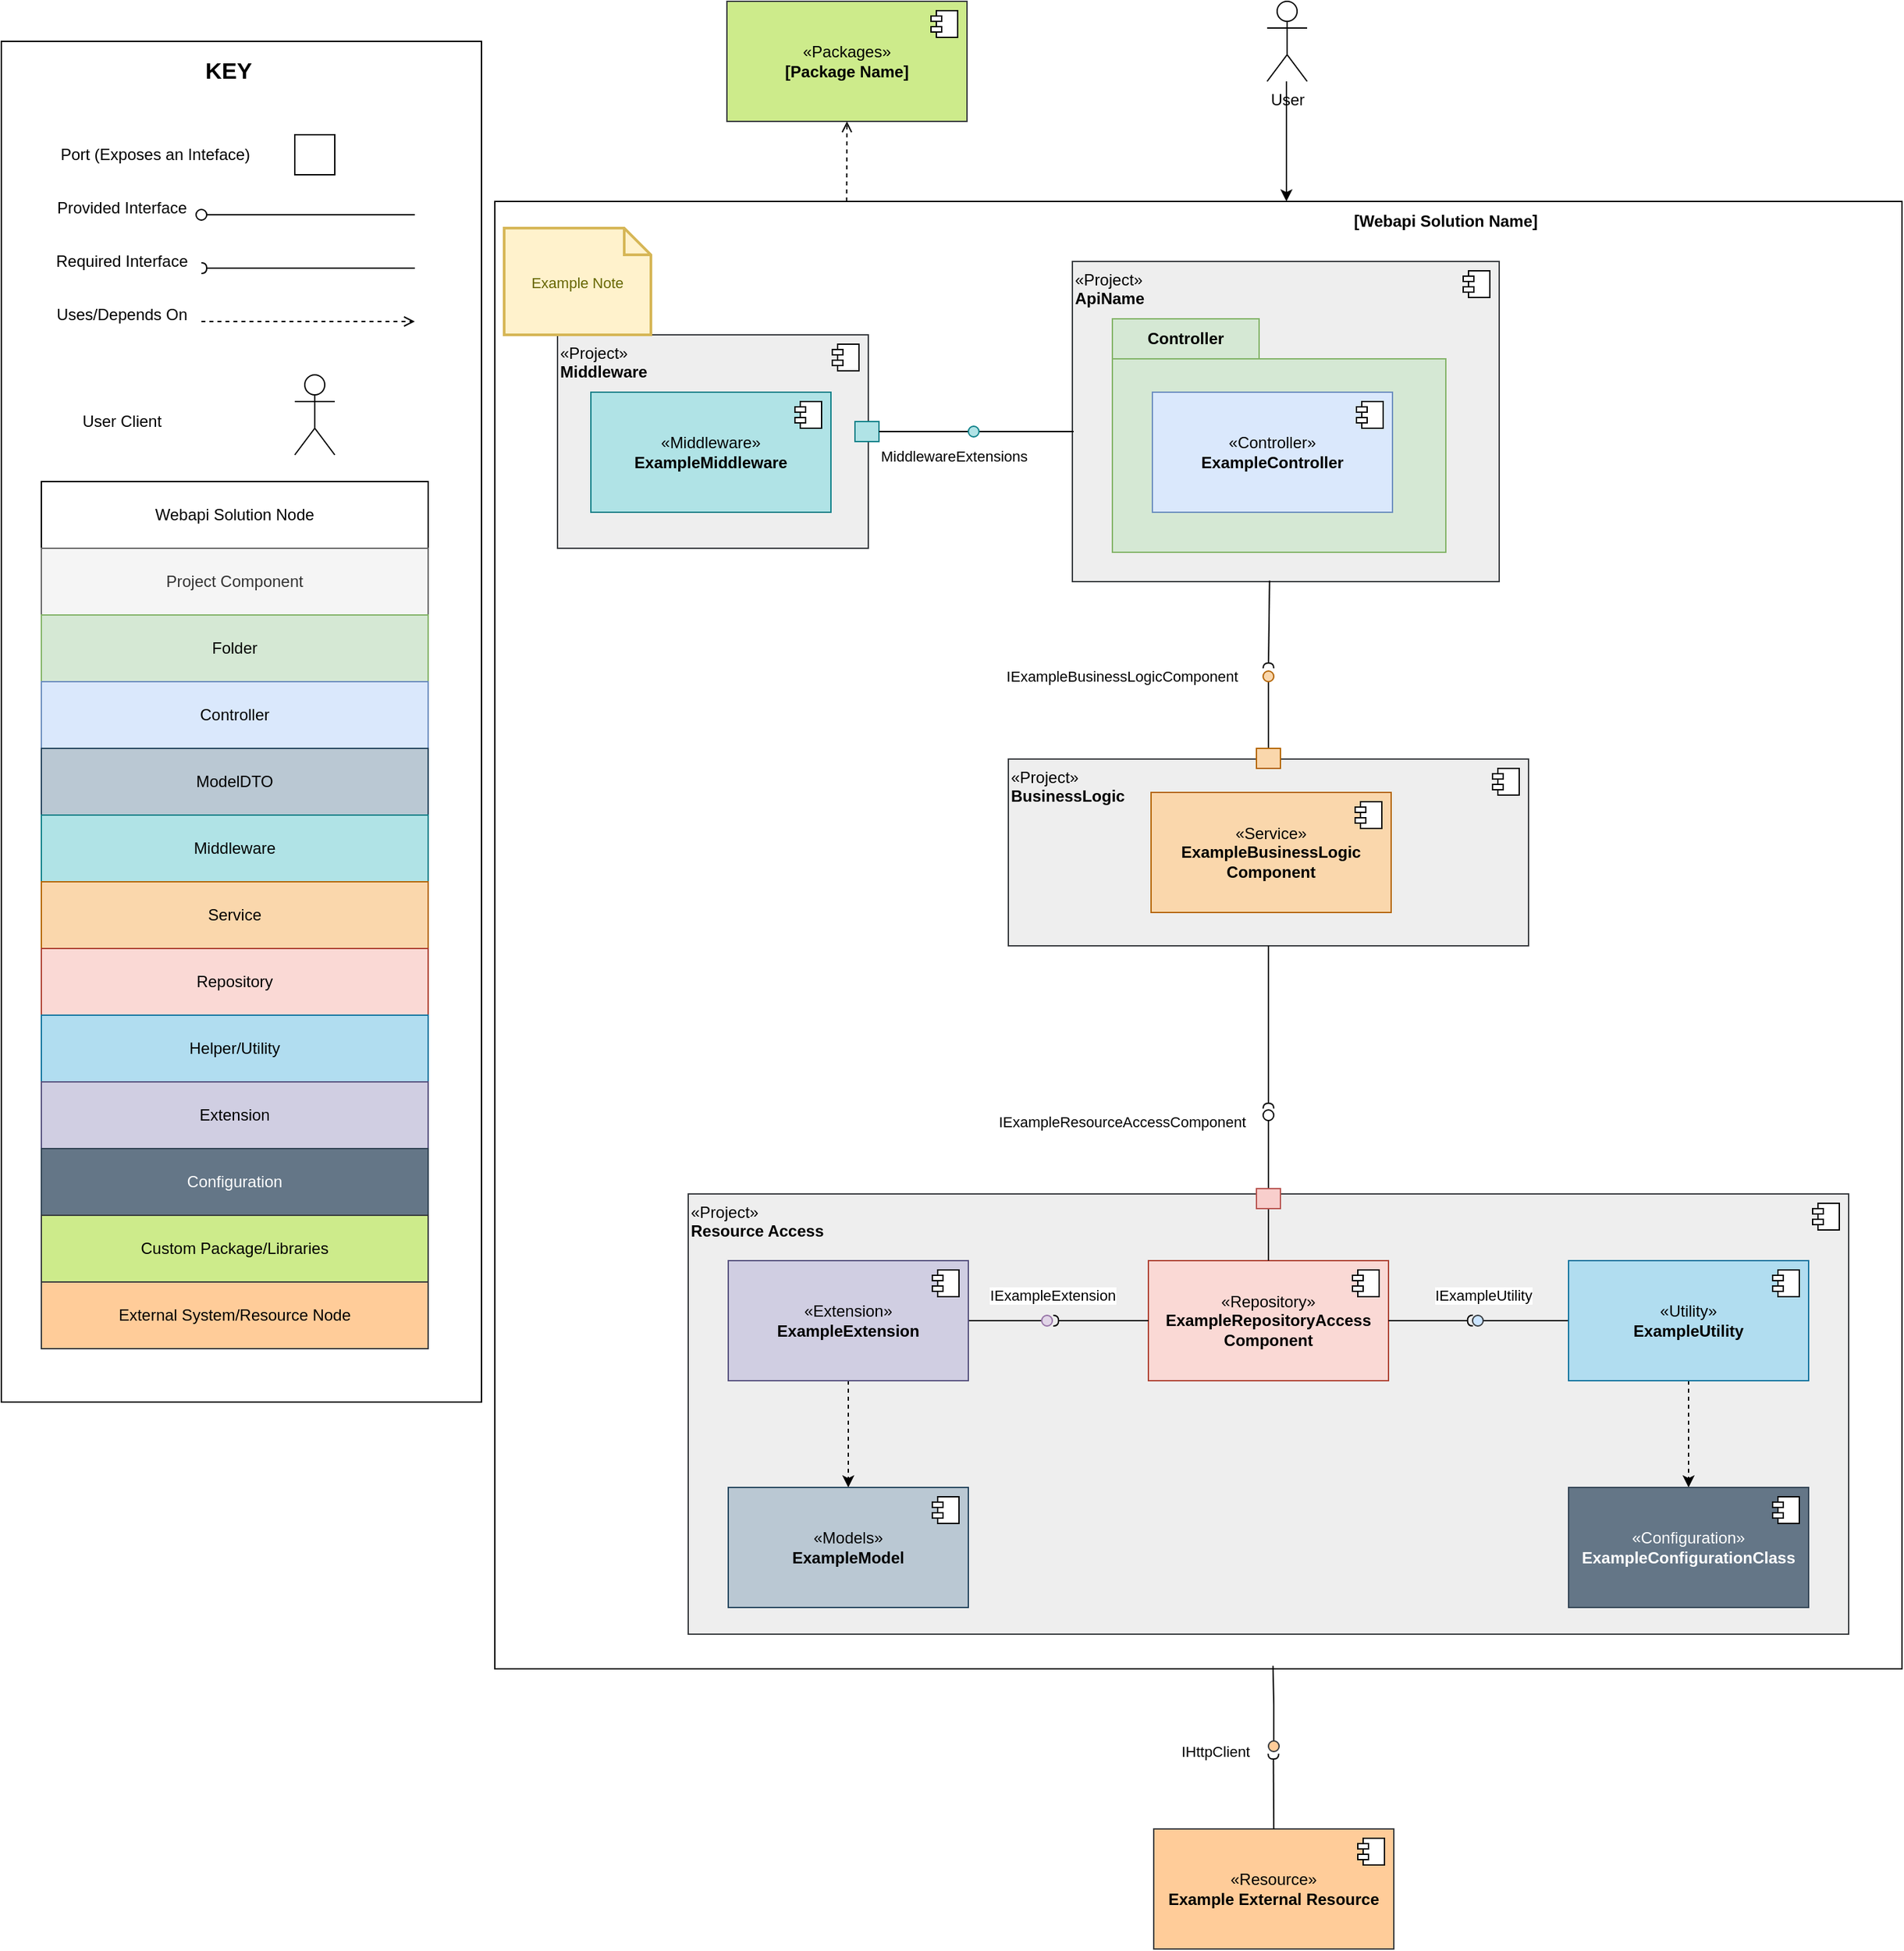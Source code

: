 <mxfile version="27.1.5">
  <diagram id="jV5ozW1_00QVZugM24id" name="WebAPI Architecture">
    <mxGraphModel dx="1625" dy="1237" grid="1" gridSize="10" guides="1" tooltips="1" connect="1" arrows="1" fold="1" page="1" pageScale="1" pageWidth="1654" pageHeight="2336" math="0" shadow="0">
      <root>
        <mxCell id="0" />
        <mxCell id="1" parent="0" />
        <mxCell id="6t8mh2gQIHkHPyh2O1n0-82" value="" style="html=1;whiteSpace=wrap;" parent="1" vertex="1">
          <mxGeometry x="20" y="110" width="360" height="1020" as="geometry" />
        </mxCell>
        <mxCell id="fG3iR0yj9XcwTM5J4ufQ-36" value="" style="edgeStyle=orthogonalEdgeStyle;rounded=0;orthogonalLoop=1;jettySize=auto;html=1;" edge="1" parent="1" source="6t8mh2gQIHkHPyh2O1n0-37">
          <mxGeometry relative="1" as="geometry">
            <mxPoint x="983.483" y="230" as="targetPoint" />
          </mxGeometry>
        </mxCell>
        <mxCell id="6t8mh2gQIHkHPyh2O1n0-37" value="User" style="shape=umlActor;verticalLabelPosition=bottom;verticalAlign=top;html=1;" parent="1" vertex="1">
          <mxGeometry x="969" y="80" width="30" height="60" as="geometry" />
        </mxCell>
        <mxCell id="6t8mh2gQIHkHPyh2O1n0-42" value="" style="ellipse;whiteSpace=wrap;html=1;align=center;aspect=fixed;fillColor=none;strokeColor=none;resizable=0;perimeter=centerPerimeter;rotatable=0;allowArrows=0;points=[];outlineConnect=1;" parent="1" vertex="1">
          <mxGeometry x="220" y="280" width="10" height="10" as="geometry" />
        </mxCell>
        <mxCell id="6t8mh2gQIHkHPyh2O1n0-43" value="" style="fontStyle=0;labelPosition=right;verticalLabelPosition=middle;align=left;verticalAlign=middle;spacingLeft=2;" parent="1" vertex="1">
          <mxGeometry x="240" y="180" width="30" height="30" as="geometry" />
        </mxCell>
        <mxCell id="6t8mh2gQIHkHPyh2O1n0-44" value="" style="html=1;verticalAlign=bottom;labelBackgroundColor=none;startArrow=oval;startFill=0;startSize=8;endArrow=none;rounded=0;" parent="1" edge="1">
          <mxGeometry x="-1" y="3" relative="1" as="geometry">
            <mxPoint x="170" y="240" as="sourcePoint" />
            <mxPoint x="330" y="240" as="targetPoint" />
            <mxPoint as="offset" />
          </mxGeometry>
        </mxCell>
        <mxCell id="6t8mh2gQIHkHPyh2O1n0-45" value="" style="html=1;verticalAlign=bottom;labelBackgroundColor=none;startArrow=halfCircle;startFill=0;startSize=2;endArrow=none;rounded=0;" parent="1" edge="1">
          <mxGeometry x="-1" y="3" relative="1" as="geometry">
            <mxPoint x="170" y="280" as="sourcePoint" />
            <mxPoint x="330" y="280" as="targetPoint" />
          </mxGeometry>
        </mxCell>
        <mxCell id="6t8mh2gQIHkHPyh2O1n0-55" value="«Packages»&lt;br&gt;&lt;b&gt;[Package Name]&lt;/b&gt;" style="html=1;dropTarget=0;whiteSpace=wrap;fillColor=#cdeb8b;strokeColor=#36393d;" parent="1" vertex="1">
          <mxGeometry x="564" y="80" width="180" height="90" as="geometry" />
        </mxCell>
        <mxCell id="6t8mh2gQIHkHPyh2O1n0-56" value="" style="shape=module;jettyWidth=8;jettyHeight=4;" parent="6t8mh2gQIHkHPyh2O1n0-55" vertex="1">
          <mxGeometry x="1" width="20" height="20" relative="1" as="geometry">
            <mxPoint x="-27" y="7" as="offset" />
          </mxGeometry>
        </mxCell>
        <mxCell id="6t8mh2gQIHkHPyh2O1n0-57" value="" style="endArrow=open;html=1;rounded=0;align=center;verticalAlign=bottom;dashed=1;endFill=0;labelBackgroundColor=none;" parent="1" edge="1">
          <mxGeometry relative="1" as="geometry">
            <mxPoint x="170" y="320" as="sourcePoint" />
            <mxPoint x="330" y="320" as="targetPoint" />
          </mxGeometry>
        </mxCell>
        <mxCell id="6t8mh2gQIHkHPyh2O1n0-59" value="Port (Exposes an Inteface)" style="text;html=1;align=center;verticalAlign=middle;resizable=0;points=[];autosize=1;strokeColor=none;fillColor=none;" parent="1" vertex="1">
          <mxGeometry x="50" y="180" width="170" height="30" as="geometry" />
        </mxCell>
        <mxCell id="6t8mh2gQIHkHPyh2O1n0-62" value="Provided Interface" style="text;html=1;align=center;verticalAlign=middle;resizable=0;points=[];autosize=1;strokeColor=none;fillColor=none;" parent="1" vertex="1">
          <mxGeometry x="50" y="220" width="120" height="30" as="geometry" />
        </mxCell>
        <mxCell id="6t8mh2gQIHkHPyh2O1n0-64" value="Required Interface" style="text;html=1;align=center;verticalAlign=middle;resizable=0;points=[];autosize=1;strokeColor=none;fillColor=none;" parent="1" vertex="1">
          <mxGeometry x="50" y="260" width="120" height="30" as="geometry" />
        </mxCell>
        <mxCell id="6t8mh2gQIHkHPyh2O1n0-65" value="Uses/Depends On" style="text;html=1;align=center;verticalAlign=middle;resizable=0;points=[];autosize=1;strokeColor=none;fillColor=none;" parent="1" vertex="1">
          <mxGeometry x="50" y="300" width="120" height="30" as="geometry" />
        </mxCell>
        <mxCell id="6t8mh2gQIHkHPyh2O1n0-66" value="" style="shape=umlActor;verticalLabelPosition=bottom;verticalAlign=top;html=1;" parent="1" vertex="1">
          <mxGeometry x="240" y="360" width="30" height="60" as="geometry" />
        </mxCell>
        <mxCell id="6t8mh2gQIHkHPyh2O1n0-67" value="User Client" style="text;html=1;align=center;verticalAlign=middle;resizable=0;points=[];autosize=1;strokeColor=none;fillColor=none;" parent="1" vertex="1">
          <mxGeometry x="70" y="380" width="80" height="30" as="geometry" />
        </mxCell>
        <mxCell id="6t8mh2gQIHkHPyh2O1n0-68" value="Webapi Solution Node" style="html=1;whiteSpace=wrap;" parent="1" vertex="1">
          <mxGeometry x="50" y="440" width="290" height="50" as="geometry" />
        </mxCell>
        <mxCell id="6t8mh2gQIHkHPyh2O1n0-69" value="Project Component" style="html=1;whiteSpace=wrap;fillColor=#f5f5f5;fontColor=#333333;strokeColor=#666666;" parent="1" vertex="1">
          <mxGeometry x="50" y="490" width="290" height="50" as="geometry" />
        </mxCell>
        <mxCell id="6t8mh2gQIHkHPyh2O1n0-70" value="Folder" style="html=1;whiteSpace=wrap;fillColor=#d5e8d4;strokeColor=#82b366;" parent="1" vertex="1">
          <mxGeometry x="50" y="540" width="290" height="50" as="geometry" />
        </mxCell>
        <mxCell id="6t8mh2gQIHkHPyh2O1n0-71" value="Controller" style="html=1;whiteSpace=wrap;fillColor=#dae8fc;strokeColor=#6c8ebf;" parent="1" vertex="1">
          <mxGeometry x="50" y="590" width="290" height="50" as="geometry" />
        </mxCell>
        <mxCell id="6t8mh2gQIHkHPyh2O1n0-72" value="ModelDTO" style="html=1;whiteSpace=wrap;fillColor=#bac8d3;strokeColor=#23445d;" parent="1" vertex="1">
          <mxGeometry x="50" y="640" width="290" height="50" as="geometry" />
        </mxCell>
        <mxCell id="6t8mh2gQIHkHPyh2O1n0-73" value="Middleware" style="html=1;whiteSpace=wrap;fillColor=#b0e3e6;strokeColor=#0e8088;" parent="1" vertex="1">
          <mxGeometry x="50" y="690" width="290" height="50" as="geometry" />
        </mxCell>
        <mxCell id="6t8mh2gQIHkHPyh2O1n0-74" value="Service" style="html=1;whiteSpace=wrap;fillColor=#fad7ac;strokeColor=#b46504;" parent="1" vertex="1">
          <mxGeometry x="50" y="740" width="290" height="50" as="geometry" />
        </mxCell>
        <mxCell id="6t8mh2gQIHkHPyh2O1n0-75" value="Repository" style="html=1;whiteSpace=wrap;fillColor=#fad9d5;strokeColor=#ae4132;" parent="1" vertex="1">
          <mxGeometry x="50" y="790" width="290" height="50" as="geometry" />
        </mxCell>
        <mxCell id="6t8mh2gQIHkHPyh2O1n0-76" value="Helper/Utility" style="html=1;whiteSpace=wrap;fillColor=#b1ddf0;strokeColor=#10739e;" parent="1" vertex="1">
          <mxGeometry x="50" y="840" width="290" height="50" as="geometry" />
        </mxCell>
        <mxCell id="6t8mh2gQIHkHPyh2O1n0-77" value="Extension" style="html=1;whiteSpace=wrap;fillColor=#d0cee2;strokeColor=#56517e;" parent="1" vertex="1">
          <mxGeometry x="50" y="890" width="290" height="50" as="geometry" />
        </mxCell>
        <mxCell id="6t8mh2gQIHkHPyh2O1n0-78" value="Configuration" style="html=1;whiteSpace=wrap;fillColor=#647687;strokeColor=#314354;fontColor=#ffffff;" parent="1" vertex="1">
          <mxGeometry x="50" y="940" width="290" height="50" as="geometry" />
        </mxCell>
        <mxCell id="6t8mh2gQIHkHPyh2O1n0-79" value="Custom Package/Libraries" style="html=1;whiteSpace=wrap;fillColor=#cdeb8b;strokeColor=#36393d;" parent="1" vertex="1">
          <mxGeometry x="50" y="990" width="290" height="50" as="geometry" />
        </mxCell>
        <mxCell id="6t8mh2gQIHkHPyh2O1n0-80" value="External System/Resource Node" style="html=1;whiteSpace=wrap;fillColor=#ffcc99;strokeColor=#36393d;" parent="1" vertex="1">
          <mxGeometry x="50" y="1040" width="290" height="50" as="geometry" />
        </mxCell>
        <mxCell id="6t8mh2gQIHkHPyh2O1n0-81" value="&lt;b&gt;&lt;font style=&quot;font-size: 17px;&quot;&gt;KEY&lt;/font&gt;&lt;/b&gt;" style="text;html=1;align=center;verticalAlign=middle;resizable=0;points=[];autosize=1;strokeColor=none;fillColor=none;" parent="1" vertex="1">
          <mxGeometry x="160" y="118" width="60" height="30" as="geometry" />
        </mxCell>
        <mxCell id="fG3iR0yj9XcwTM5J4ufQ-1" value="" style="rounded=0;whiteSpace=wrap;html=1;" vertex="1" parent="1">
          <mxGeometry x="390" y="230" width="1055" height="1100" as="geometry" />
        </mxCell>
        <mxCell id="fG3iR0yj9XcwTM5J4ufQ-21" value="«Project»&lt;br&gt;&lt;b&gt;Resource Access&lt;/b&gt;" style="html=1;dropTarget=0;whiteSpace=wrap;align=left;verticalAlign=top;fillColor=#eeeeee;strokeColor=#36393d;" vertex="1" parent="1">
          <mxGeometry x="535" y="974" width="870" height="330" as="geometry" />
        </mxCell>
        <mxCell id="fG3iR0yj9XcwTM5J4ufQ-22" value="" style="shape=module;jettyWidth=8;jettyHeight=4;" vertex="1" parent="fG3iR0yj9XcwTM5J4ufQ-21">
          <mxGeometry x="1" width="20" height="20" relative="1" as="geometry">
            <mxPoint x="-27" y="7" as="offset" />
          </mxGeometry>
        </mxCell>
        <mxCell id="fG3iR0yj9XcwTM5J4ufQ-8" value="«Repository»&lt;br&gt;&lt;b&gt;ExampleRepositoryAccess Component&lt;/b&gt;" style="html=1;dropTarget=0;whiteSpace=wrap;fillColor=#fad9d5;strokeColor=#ae4132;" vertex="1" parent="1">
          <mxGeometry x="880" y="1024" width="180" height="90" as="geometry" />
        </mxCell>
        <mxCell id="fG3iR0yj9XcwTM5J4ufQ-9" value="" style="shape=module;jettyWidth=8;jettyHeight=4;" vertex="1" parent="fG3iR0yj9XcwTM5J4ufQ-8">
          <mxGeometry x="1" width="20" height="20" relative="1" as="geometry">
            <mxPoint x="-27" y="7" as="offset" />
          </mxGeometry>
        </mxCell>
        <mxCell id="fG3iR0yj9XcwTM5J4ufQ-65" value="" style="edgeStyle=orthogonalEdgeStyle;rounded=0;orthogonalLoop=1;jettySize=auto;html=1;dashed=1;" edge="1" parent="1" source="fG3iR0yj9XcwTM5J4ufQ-10" target="fG3iR0yj9XcwTM5J4ufQ-16">
          <mxGeometry relative="1" as="geometry" />
        </mxCell>
        <mxCell id="fG3iR0yj9XcwTM5J4ufQ-70" value="" style="edgeStyle=orthogonalEdgeStyle;rounded=0;orthogonalLoop=1;jettySize=auto;html=1;endArrow=none;startFill=0;" edge="1" parent="1" source="fG3iR0yj9XcwTM5J4ufQ-10" target="fG3iR0yj9XcwTM5J4ufQ-49">
          <mxGeometry relative="1" as="geometry" />
        </mxCell>
        <mxCell id="fG3iR0yj9XcwTM5J4ufQ-71" value="IExampleUtility" style="edgeLabel;html=1;align=center;verticalAlign=middle;resizable=0;points=[];" vertex="1" connectable="0" parent="fG3iR0yj9XcwTM5J4ufQ-70">
          <mxGeometry x="0.137" relative="1" as="geometry">
            <mxPoint x="-28" y="-19" as="offset" />
          </mxGeometry>
        </mxCell>
        <mxCell id="fG3iR0yj9XcwTM5J4ufQ-10" value="«Utility»&lt;br&gt;&lt;b&gt;ExampleUtility&lt;/b&gt;" style="html=1;dropTarget=0;whiteSpace=wrap;fillColor=#b1ddf0;strokeColor=#10739e;" vertex="1" parent="1">
          <mxGeometry x="1195" y="1024" width="180" height="90" as="geometry" />
        </mxCell>
        <mxCell id="fG3iR0yj9XcwTM5J4ufQ-11" value="" style="shape=module;jettyWidth=8;jettyHeight=4;" vertex="1" parent="fG3iR0yj9XcwTM5J4ufQ-10">
          <mxGeometry x="1" width="20" height="20" relative="1" as="geometry">
            <mxPoint x="-27" y="7" as="offset" />
          </mxGeometry>
        </mxCell>
        <mxCell id="fG3iR0yj9XcwTM5J4ufQ-25" value="«Project»&lt;br&gt;&lt;b&gt;BusinessLogic&lt;/b&gt;" style="html=1;dropTarget=0;whiteSpace=wrap;align=left;verticalAlign=top;fillColor=#eeeeee;strokeColor=#36393d;" vertex="1" parent="1">
          <mxGeometry x="775" y="648" width="390" height="140" as="geometry" />
        </mxCell>
        <mxCell id="fG3iR0yj9XcwTM5J4ufQ-26" value="" style="shape=module;jettyWidth=8;jettyHeight=4;" vertex="1" parent="fG3iR0yj9XcwTM5J4ufQ-25">
          <mxGeometry x="1" width="20" height="20" relative="1" as="geometry">
            <mxPoint x="-27" y="7" as="offset" />
          </mxGeometry>
        </mxCell>
        <mxCell id="fG3iR0yj9XcwTM5J4ufQ-57" value="" style="edgeStyle=orthogonalEdgeStyle;rounded=0;orthogonalLoop=1;jettySize=auto;html=1;endArrow=none;startFill=0;" edge="1" parent="1" source="fG3iR0yj9XcwTM5J4ufQ-12" target="fG3iR0yj9XcwTM5J4ufQ-48">
          <mxGeometry relative="1" as="geometry" />
        </mxCell>
        <mxCell id="fG3iR0yj9XcwTM5J4ufQ-66" value="" style="edgeStyle=orthogonalEdgeStyle;rounded=0;orthogonalLoop=1;jettySize=auto;html=1;dashed=1;" edge="1" parent="1" source="fG3iR0yj9XcwTM5J4ufQ-12" target="fG3iR0yj9XcwTM5J4ufQ-14">
          <mxGeometry relative="1" as="geometry" />
        </mxCell>
        <mxCell id="fG3iR0yj9XcwTM5J4ufQ-12" value="«Extension»&lt;br&gt;&lt;b&gt;ExampleExtension&lt;/b&gt;" style="html=1;dropTarget=0;whiteSpace=wrap;fillColor=#d0cee2;strokeColor=#56517e;" vertex="1" parent="1">
          <mxGeometry x="565" y="1024" width="180" height="90" as="geometry" />
        </mxCell>
        <mxCell id="fG3iR0yj9XcwTM5J4ufQ-13" value="" style="shape=module;jettyWidth=8;jettyHeight=4;" vertex="1" parent="fG3iR0yj9XcwTM5J4ufQ-12">
          <mxGeometry x="1" width="20" height="20" relative="1" as="geometry">
            <mxPoint x="-27" y="7" as="offset" />
          </mxGeometry>
        </mxCell>
        <mxCell id="fG3iR0yj9XcwTM5J4ufQ-14" value="«Models»&lt;br&gt;&lt;b&gt;ExampleModel&lt;/b&gt;" style="html=1;dropTarget=0;whiteSpace=wrap;fillColor=#bac8d3;strokeColor=#23445d;" vertex="1" parent="1">
          <mxGeometry x="565" y="1194" width="180" height="90" as="geometry" />
        </mxCell>
        <mxCell id="fG3iR0yj9XcwTM5J4ufQ-15" value="" style="shape=module;jettyWidth=8;jettyHeight=4;" vertex="1" parent="fG3iR0yj9XcwTM5J4ufQ-14">
          <mxGeometry x="1" width="20" height="20" relative="1" as="geometry">
            <mxPoint x="-27" y="7" as="offset" />
          </mxGeometry>
        </mxCell>
        <mxCell id="fG3iR0yj9XcwTM5J4ufQ-16" value="«Configuration»&lt;br&gt;&lt;b&gt;ExampleConfigurationClass&lt;/b&gt;" style="html=1;dropTarget=0;whiteSpace=wrap;fillColor=#647687;strokeColor=#314354;fontColor=#ffffff;" vertex="1" parent="1">
          <mxGeometry x="1195" y="1194" width="180" height="90" as="geometry" />
        </mxCell>
        <mxCell id="fG3iR0yj9XcwTM5J4ufQ-17" value="" style="shape=module;jettyWidth=8;jettyHeight=4;" vertex="1" parent="fG3iR0yj9XcwTM5J4ufQ-16">
          <mxGeometry x="1" width="20" height="20" relative="1" as="geometry">
            <mxPoint x="-27" y="7" as="offset" />
          </mxGeometry>
        </mxCell>
        <mxCell id="fG3iR0yj9XcwTM5J4ufQ-18" value="«Resource»&lt;br&gt;&lt;b&gt;Example External Resource&lt;/b&gt;" style="html=1;dropTarget=0;whiteSpace=wrap;fillColor=#ffcc99;strokeColor=#36393d;" vertex="1" parent="1">
          <mxGeometry x="884" y="1450" width="180" height="90" as="geometry" />
        </mxCell>
        <mxCell id="fG3iR0yj9XcwTM5J4ufQ-19" value="" style="shape=module;jettyWidth=8;jettyHeight=4;" vertex="1" parent="fG3iR0yj9XcwTM5J4ufQ-18">
          <mxGeometry x="1" width="20" height="20" relative="1" as="geometry">
            <mxPoint x="-27" y="7" as="offset" />
          </mxGeometry>
        </mxCell>
        <mxCell id="fG3iR0yj9XcwTM5J4ufQ-6" value="«Service»&lt;br&gt;&lt;b&gt;ExampleBusinessLogic Component&lt;/b&gt;" style="html=1;dropTarget=0;whiteSpace=wrap;fillColor=#fad7ac;strokeColor=#b46504;" vertex="1" parent="1">
          <mxGeometry x="882" y="673" width="180" height="90" as="geometry" />
        </mxCell>
        <mxCell id="fG3iR0yj9XcwTM5J4ufQ-7" value="" style="shape=module;jettyWidth=8;jettyHeight=4;" vertex="1" parent="fG3iR0yj9XcwTM5J4ufQ-6">
          <mxGeometry x="1" width="20" height="20" relative="1" as="geometry">
            <mxPoint x="-27" y="7" as="offset" />
          </mxGeometry>
        </mxCell>
        <mxCell id="fG3iR0yj9XcwTM5J4ufQ-30" value="«Project»&lt;br&gt;&lt;b&gt;Middleware&lt;/b&gt;" style="html=1;dropTarget=0;whiteSpace=wrap;align=left;verticalAlign=top;fillColor=#eeeeee;strokeColor=#36393d;" vertex="1" parent="1">
          <mxGeometry x="437" y="330" width="233" height="160" as="geometry" />
        </mxCell>
        <mxCell id="fG3iR0yj9XcwTM5J4ufQ-31" value="" style="shape=module;jettyWidth=8;jettyHeight=4;" vertex="1" parent="fG3iR0yj9XcwTM5J4ufQ-30">
          <mxGeometry x="1" width="20" height="20" relative="1" as="geometry">
            <mxPoint x="-27" y="7" as="offset" />
          </mxGeometry>
        </mxCell>
        <mxCell id="fG3iR0yj9XcwTM5J4ufQ-2" value="«Middleware»&lt;br&gt;&lt;div&gt;&lt;b&gt;ExampleMiddleware&lt;/b&gt;&lt;/div&gt;" style="html=1;dropTarget=0;whiteSpace=wrap;fillColor=#b0e3e6;strokeColor=#0e8088;" vertex="1" parent="1">
          <mxGeometry x="462" y="373" width="180" height="90" as="geometry" />
        </mxCell>
        <mxCell id="fG3iR0yj9XcwTM5J4ufQ-3" value="" style="shape=module;jettyWidth=8;jettyHeight=4;" vertex="1" parent="fG3iR0yj9XcwTM5J4ufQ-2">
          <mxGeometry x="1" width="20" height="20" relative="1" as="geometry">
            <mxPoint x="-27" y="7" as="offset" />
          </mxGeometry>
        </mxCell>
        <mxCell id="fG3iR0yj9XcwTM5J4ufQ-32" value="«Project»&lt;br&gt;&lt;b&gt;ApiName&lt;/b&gt;" style="html=1;dropTarget=0;whiteSpace=wrap;align=left;verticalAlign=top;fillColor=#eeeeee;strokeColor=#36393d;" vertex="1" parent="1">
          <mxGeometry x="823" y="275" width="320" height="240" as="geometry" />
        </mxCell>
        <mxCell id="fG3iR0yj9XcwTM5J4ufQ-33" value="" style="shape=module;jettyWidth=8;jettyHeight=4;" vertex="1" parent="fG3iR0yj9XcwTM5J4ufQ-32">
          <mxGeometry x="1" width="20" height="20" relative="1" as="geometry">
            <mxPoint x="-27" y="7" as="offset" />
          </mxGeometry>
        </mxCell>
        <mxCell id="fG3iR0yj9XcwTM5J4ufQ-28" value="Controller" style="shape=folder;fontStyle=1;tabWidth=110;tabHeight=30;tabPosition=left;html=1;boundedLbl=1;labelInHeader=1;container=1;collapsible=0;whiteSpace=wrap;fillColor=#d5e8d4;strokeColor=#82b366;" vertex="1" parent="1">
          <mxGeometry x="853" y="318" width="250" height="175" as="geometry" />
        </mxCell>
        <mxCell id="fG3iR0yj9XcwTM5J4ufQ-29" value="" style="html=1;strokeColor=none;resizeWidth=1;resizeHeight=1;fillColor=none;part=1;connectable=0;allowArrows=0;deletable=0;whiteSpace=wrap;" vertex="1" parent="fG3iR0yj9XcwTM5J4ufQ-28">
          <mxGeometry width="250" height="122.5" relative="1" as="geometry">
            <mxPoint y="30" as="offset" />
          </mxGeometry>
        </mxCell>
        <mxCell id="fG3iR0yj9XcwTM5J4ufQ-4" value="«Controller»&lt;br&gt;&lt;b&gt;ExampleController&lt;/b&gt;" style="html=1;dropTarget=0;whiteSpace=wrap;fillColor=#dae8fc;strokeColor=#6c8ebf;" vertex="1" parent="1">
          <mxGeometry x="883" y="373" width="180" height="90" as="geometry" />
        </mxCell>
        <mxCell id="fG3iR0yj9XcwTM5J4ufQ-5" value="" style="shape=module;jettyWidth=8;jettyHeight=4;" vertex="1" parent="fG3iR0yj9XcwTM5J4ufQ-4">
          <mxGeometry x="1" width="20" height="20" relative="1" as="geometry">
            <mxPoint x="-27" y="7" as="offset" />
          </mxGeometry>
        </mxCell>
        <mxCell id="fG3iR0yj9XcwTM5J4ufQ-34" value="&lt;font style=&quot;font-size: 11px;&quot;&gt;Example Note&lt;/font&gt;" style="shape=note;strokeWidth=2;fontSize=14;size=20;whiteSpace=wrap;html=1;fillColor=#fff2cc;strokeColor=#d6b656;fontColor=#666600;" vertex="1" parent="1">
          <mxGeometry x="397" y="250" width="110.0" height="80" as="geometry" />
        </mxCell>
        <mxCell id="fG3iR0yj9XcwTM5J4ufQ-35" value="" style="endArrow=open;html=1;rounded=0;align=center;verticalAlign=bottom;dashed=1;endFill=0;labelBackgroundColor=none;entryX=0.5;entryY=1;entryDx=0;entryDy=0;exitX=0.25;exitY=0;exitDx=0;exitDy=0;" edge="1" parent="1" source="fG3iR0yj9XcwTM5J4ufQ-1" target="6t8mh2gQIHkHPyh2O1n0-55">
          <mxGeometry relative="1" as="geometry">
            <mxPoint x="643" y="270" as="sourcePoint" />
            <mxPoint x="803" y="270" as="targetPoint" />
          </mxGeometry>
        </mxCell>
        <mxCell id="fG3iR0yj9XcwTM5J4ufQ-37" value="&lt;b&gt;[Webapi Solution Name]&lt;/b&gt;" style="text;strokeColor=none;align=center;fillColor=none;html=1;verticalAlign=middle;whiteSpace=wrap;rounded=0;" vertex="1" parent="1">
          <mxGeometry x="1023" y="230" width="160" height="30" as="geometry" />
        </mxCell>
        <mxCell id="fG3iR0yj9XcwTM5J4ufQ-38" value="" style="html=1;rounded=0;fillColor=#b0e3e6;strokeColor=#0e8088;" vertex="1" parent="1">
          <mxGeometry x="660" y="395" width="18" height="15" as="geometry" />
        </mxCell>
        <mxCell id="fG3iR0yj9XcwTM5J4ufQ-39" value="" style="endArrow=none;html=1;rounded=0;align=center;verticalAlign=top;endFill=0;labelBackgroundColor=none;endSize=2;" edge="1" source="fG3iR0yj9XcwTM5J4ufQ-38" target="fG3iR0yj9XcwTM5J4ufQ-40" parent="1">
          <mxGeometry relative="1" as="geometry" />
        </mxCell>
        <mxCell id="fG3iR0yj9XcwTM5J4ufQ-42" value="MiddlewareExtensions" style="edgeLabel;html=1;align=center;verticalAlign=middle;resizable=0;points=[];" vertex="1" connectable="0" parent="fG3iR0yj9XcwTM5J4ufQ-39">
          <mxGeometry x="0.022" y="-3" relative="1" as="geometry">
            <mxPoint x="22" y="15" as="offset" />
          </mxGeometry>
        </mxCell>
        <mxCell id="fG3iR0yj9XcwTM5J4ufQ-41" value="" style="edgeStyle=orthogonalEdgeStyle;rounded=0;orthogonalLoop=1;jettySize=auto;html=1;entryX=0.003;entryY=0.531;entryDx=0;entryDy=0;entryPerimeter=0;endArrow=none;startFill=0;" edge="1" parent="1" source="fG3iR0yj9XcwTM5J4ufQ-40" target="fG3iR0yj9XcwTM5J4ufQ-32">
          <mxGeometry relative="1" as="geometry" />
        </mxCell>
        <mxCell id="fG3iR0yj9XcwTM5J4ufQ-40" value="" style="ellipse;html=1;fontSize=11;align=center;fillColor=#b0e3e6;points=[];aspect=fixed;resizable=0;verticalAlign=bottom;labelPosition=center;verticalLabelPosition=top;flipH=1;strokeColor=#0e8088;" vertex="1" parent="1">
          <mxGeometry x="745" y="398.5" width="8" height="8" as="geometry" />
        </mxCell>
        <mxCell id="fG3iR0yj9XcwTM5J4ufQ-51" value="" style="edgeStyle=orthogonalEdgeStyle;rounded=0;orthogonalLoop=1;jettySize=auto;html=1;endArrow=none;startFill=0;" edge="1" parent="1" source="fG3iR0yj9XcwTM5J4ufQ-45" target="fG3iR0yj9XcwTM5J4ufQ-47">
          <mxGeometry relative="1" as="geometry" />
        </mxCell>
        <mxCell id="fG3iR0yj9XcwTM5J4ufQ-52" value="IExampleResourceAccessComponent" style="edgeLabel;html=1;align=center;verticalAlign=middle;resizable=0;points=[];" vertex="1" connectable="0" parent="fG3iR0yj9XcwTM5J4ufQ-51">
          <mxGeometry x="0.435" y="-1" relative="1" as="geometry">
            <mxPoint x="-111" y="-14" as="offset" />
          </mxGeometry>
        </mxCell>
        <mxCell id="fG3iR0yj9XcwTM5J4ufQ-60" value="" style="edgeStyle=orthogonalEdgeStyle;rounded=0;orthogonalLoop=1;jettySize=auto;html=1;endArrow=none;startFill=0;" edge="1" parent="1" source="fG3iR0yj9XcwTM5J4ufQ-45" target="fG3iR0yj9XcwTM5J4ufQ-8">
          <mxGeometry relative="1" as="geometry" />
        </mxCell>
        <mxCell id="fG3iR0yj9XcwTM5J4ufQ-45" value="" style="html=1;rounded=0;fillColor=#f8cecc;strokeColor=#b85450;" vertex="1" parent="1">
          <mxGeometry x="961" y="970" width="18" height="15" as="geometry" />
        </mxCell>
        <mxCell id="fG3iR0yj9XcwTM5J4ufQ-55" value="" style="edgeStyle=orthogonalEdgeStyle;rounded=0;orthogonalLoop=1;jettySize=auto;html=1;endArrow=none;startFill=0;" edge="1" parent="1" source="fG3iR0yj9XcwTM5J4ufQ-46" target="fG3iR0yj9XcwTM5J4ufQ-53">
          <mxGeometry relative="1" as="geometry" />
        </mxCell>
        <mxCell id="fG3iR0yj9XcwTM5J4ufQ-67" value="IExampleBusinessLogicComponent" style="edgeLabel;html=1;align=center;verticalAlign=middle;resizable=0;points=[];" vertex="1" connectable="0" parent="fG3iR0yj9XcwTM5J4ufQ-55">
          <mxGeometry x="0.053" y="2" relative="1" as="geometry">
            <mxPoint x="-108" y="-28" as="offset" />
          </mxGeometry>
        </mxCell>
        <mxCell id="fG3iR0yj9XcwTM5J4ufQ-46" value="" style="html=1;rounded=0;fillColor=#fad7ac;strokeColor=#b46504;" vertex="1" parent="1">
          <mxGeometry x="961" y="640" width="18" height="15" as="geometry" />
        </mxCell>
        <mxCell id="fG3iR0yj9XcwTM5J4ufQ-47" value="" style="ellipse;html=1;fontSize=11;align=center;fillColor=none;points=[];aspect=fixed;resizable=0;verticalAlign=bottom;labelPosition=center;verticalLabelPosition=top;flipH=1;" vertex="1" parent="1">
          <mxGeometry x="966" y="911" width="8" height="8" as="geometry" />
        </mxCell>
        <mxCell id="fG3iR0yj9XcwTM5J4ufQ-48" value="" style="ellipse;html=1;fontSize=11;align=center;fillColor=#e1d5e7;points=[];aspect=fixed;resizable=0;verticalAlign=bottom;labelPosition=center;verticalLabelPosition=top;flipH=1;strokeColor=#9673a6;" vertex="1" parent="1">
          <mxGeometry x="800" y="1065" width="8" height="8" as="geometry" />
        </mxCell>
        <mxCell id="fG3iR0yj9XcwTM5J4ufQ-49" value="" style="ellipse;html=1;fontSize=11;align=center;fillColor=#cce5ff;points=[];aspect=fixed;resizable=0;verticalAlign=bottom;labelPosition=center;verticalLabelPosition=top;flipH=1;strokeColor=#36393d;" vertex="1" parent="1">
          <mxGeometry x="1123" y="1065" width="8" height="8" as="geometry" />
        </mxCell>
        <mxCell id="fG3iR0yj9XcwTM5J4ufQ-50" value="" style="html=1;verticalAlign=bottom;labelBackgroundColor=none;startArrow=halfCircle;startFill=0;startSize=2;endArrow=none;rounded=0;entryX=0.5;entryY=1;entryDx=0;entryDy=0;" edge="1" parent="1" target="fG3iR0yj9XcwTM5J4ufQ-25">
          <mxGeometry x="-1" y="3" relative="1" as="geometry">
            <mxPoint x="970" y="910" as="sourcePoint" />
            <mxPoint x="1139" y="864.5" as="targetPoint" />
          </mxGeometry>
        </mxCell>
        <mxCell id="fG3iR0yj9XcwTM5J4ufQ-53" value="" style="ellipse;html=1;fontSize=11;align=center;fillColor=#fad7ac;points=[];aspect=fixed;resizable=0;verticalAlign=bottom;labelPosition=center;verticalLabelPosition=top;flipH=1;strokeColor=#b46504;" vertex="1" parent="1">
          <mxGeometry x="966" y="582" width="8" height="8" as="geometry" />
        </mxCell>
        <mxCell id="fG3iR0yj9XcwTM5J4ufQ-54" value="" style="html=1;verticalAlign=bottom;labelBackgroundColor=none;startArrow=halfCircle;startFill=0;startSize=2;endArrow=none;rounded=0;entryX=0.462;entryY=0.997;entryDx=0;entryDy=0;entryPerimeter=0;exitX=0.5;exitY=-0.25;exitDx=0;exitDy=0;exitPerimeter=0;" edge="1" parent="1" source="fG3iR0yj9XcwTM5J4ufQ-53" target="fG3iR0yj9XcwTM5J4ufQ-32">
          <mxGeometry x="-1" y="3" relative="1" as="geometry">
            <mxPoint x="1030" y="655" as="sourcePoint" />
            <mxPoint x="1030" y="533" as="targetPoint" />
          </mxGeometry>
        </mxCell>
        <mxCell id="fG3iR0yj9XcwTM5J4ufQ-56" value="" style="html=1;verticalAlign=bottom;labelBackgroundColor=none;startArrow=halfCircle;startFill=0;startSize=2;endArrow=none;rounded=0;entryX=0;entryY=0.5;entryDx=0;entryDy=0;exitX=-0.083;exitY=0.5;exitDx=0;exitDy=0;exitPerimeter=0;" edge="1" parent="1" source="fG3iR0yj9XcwTM5J4ufQ-48" target="fG3iR0yj9XcwTM5J4ufQ-8">
          <mxGeometry x="-1" y="3" relative="1" as="geometry">
            <mxPoint x="830" y="1152" as="sourcePoint" />
            <mxPoint x="830" y="1030" as="targetPoint" />
          </mxGeometry>
        </mxCell>
        <mxCell id="fG3iR0yj9XcwTM5J4ufQ-72" value="IExampleExtension" style="edgeLabel;html=1;align=center;verticalAlign=middle;resizable=0;points=[];" vertex="1" connectable="0" parent="fG3iR0yj9XcwTM5J4ufQ-56">
          <mxGeometry x="-0.427" y="1" relative="1" as="geometry">
            <mxPoint x="-21" y="-18" as="offset" />
          </mxGeometry>
        </mxCell>
        <mxCell id="fG3iR0yj9XcwTM5J4ufQ-64" value="" style="edgeStyle=orthogonalEdgeStyle;rounded=0;orthogonalLoop=1;jettySize=auto;html=1;entryX=0.553;entryY=0.998;entryDx=0;entryDy=0;entryPerimeter=0;endArrow=none;startFill=0;" edge="1" parent="1" source="fG3iR0yj9XcwTM5J4ufQ-61" target="fG3iR0yj9XcwTM5J4ufQ-1">
          <mxGeometry relative="1" as="geometry" />
        </mxCell>
        <mxCell id="fG3iR0yj9XcwTM5J4ufQ-61" value="" style="ellipse;html=1;fontSize=11;align=center;fillColor=#ffcc99;points=[];aspect=fixed;resizable=0;verticalAlign=bottom;labelPosition=center;verticalLabelPosition=top;flipH=1;strokeColor=#36393d;" vertex="1" parent="1">
          <mxGeometry x="970" y="1384" width="8" height="8" as="geometry" />
        </mxCell>
        <mxCell id="fG3iR0yj9XcwTM5J4ufQ-62" value="" style="html=1;verticalAlign=bottom;labelBackgroundColor=none;startArrow=halfCircle;startFill=0;startSize=2;endArrow=none;rounded=0;entryX=0.5;entryY=0;entryDx=0;entryDy=0;exitX=0.534;exitY=1.207;exitDx=0;exitDy=0;exitPerimeter=0;" edge="1" parent="1" source="fG3iR0yj9XcwTM5J4ufQ-61" target="fG3iR0yj9XcwTM5J4ufQ-18">
          <mxGeometry x="-1" y="3" relative="1" as="geometry">
            <mxPoint x="1010" y="1370" as="sourcePoint" />
            <mxPoint x="1078" y="1371" as="targetPoint" />
          </mxGeometry>
        </mxCell>
        <mxCell id="fG3iR0yj9XcwTM5J4ufQ-68" value="IHttpClient" style="edgeLabel;html=1;align=center;verticalAlign=middle;resizable=0;points=[];" vertex="1" connectable="0" parent="fG3iR0yj9XcwTM5J4ufQ-62">
          <mxGeometry x="-0.103" relative="1" as="geometry">
            <mxPoint x="-44" y="-27" as="offset" />
          </mxGeometry>
        </mxCell>
        <mxCell id="fG3iR0yj9XcwTM5J4ufQ-69" value="" style="html=1;verticalAlign=bottom;labelBackgroundColor=none;startArrow=halfCircle;startFill=0;startSize=2;endArrow=none;rounded=0;entryX=1;entryY=0.5;entryDx=0;entryDy=0;exitX=0.967;exitY=0.492;exitDx=0;exitDy=0;exitPerimeter=0;" edge="1" parent="1" source="fG3iR0yj9XcwTM5J4ufQ-49" target="fG3iR0yj9XcwTM5J4ufQ-8">
          <mxGeometry x="-1" y="3" relative="1" as="geometry">
            <mxPoint x="1090" y="1200" as="sourcePoint" />
            <mxPoint x="1161" y="1200" as="targetPoint" />
          </mxGeometry>
        </mxCell>
      </root>
    </mxGraphModel>
  </diagram>
</mxfile>
